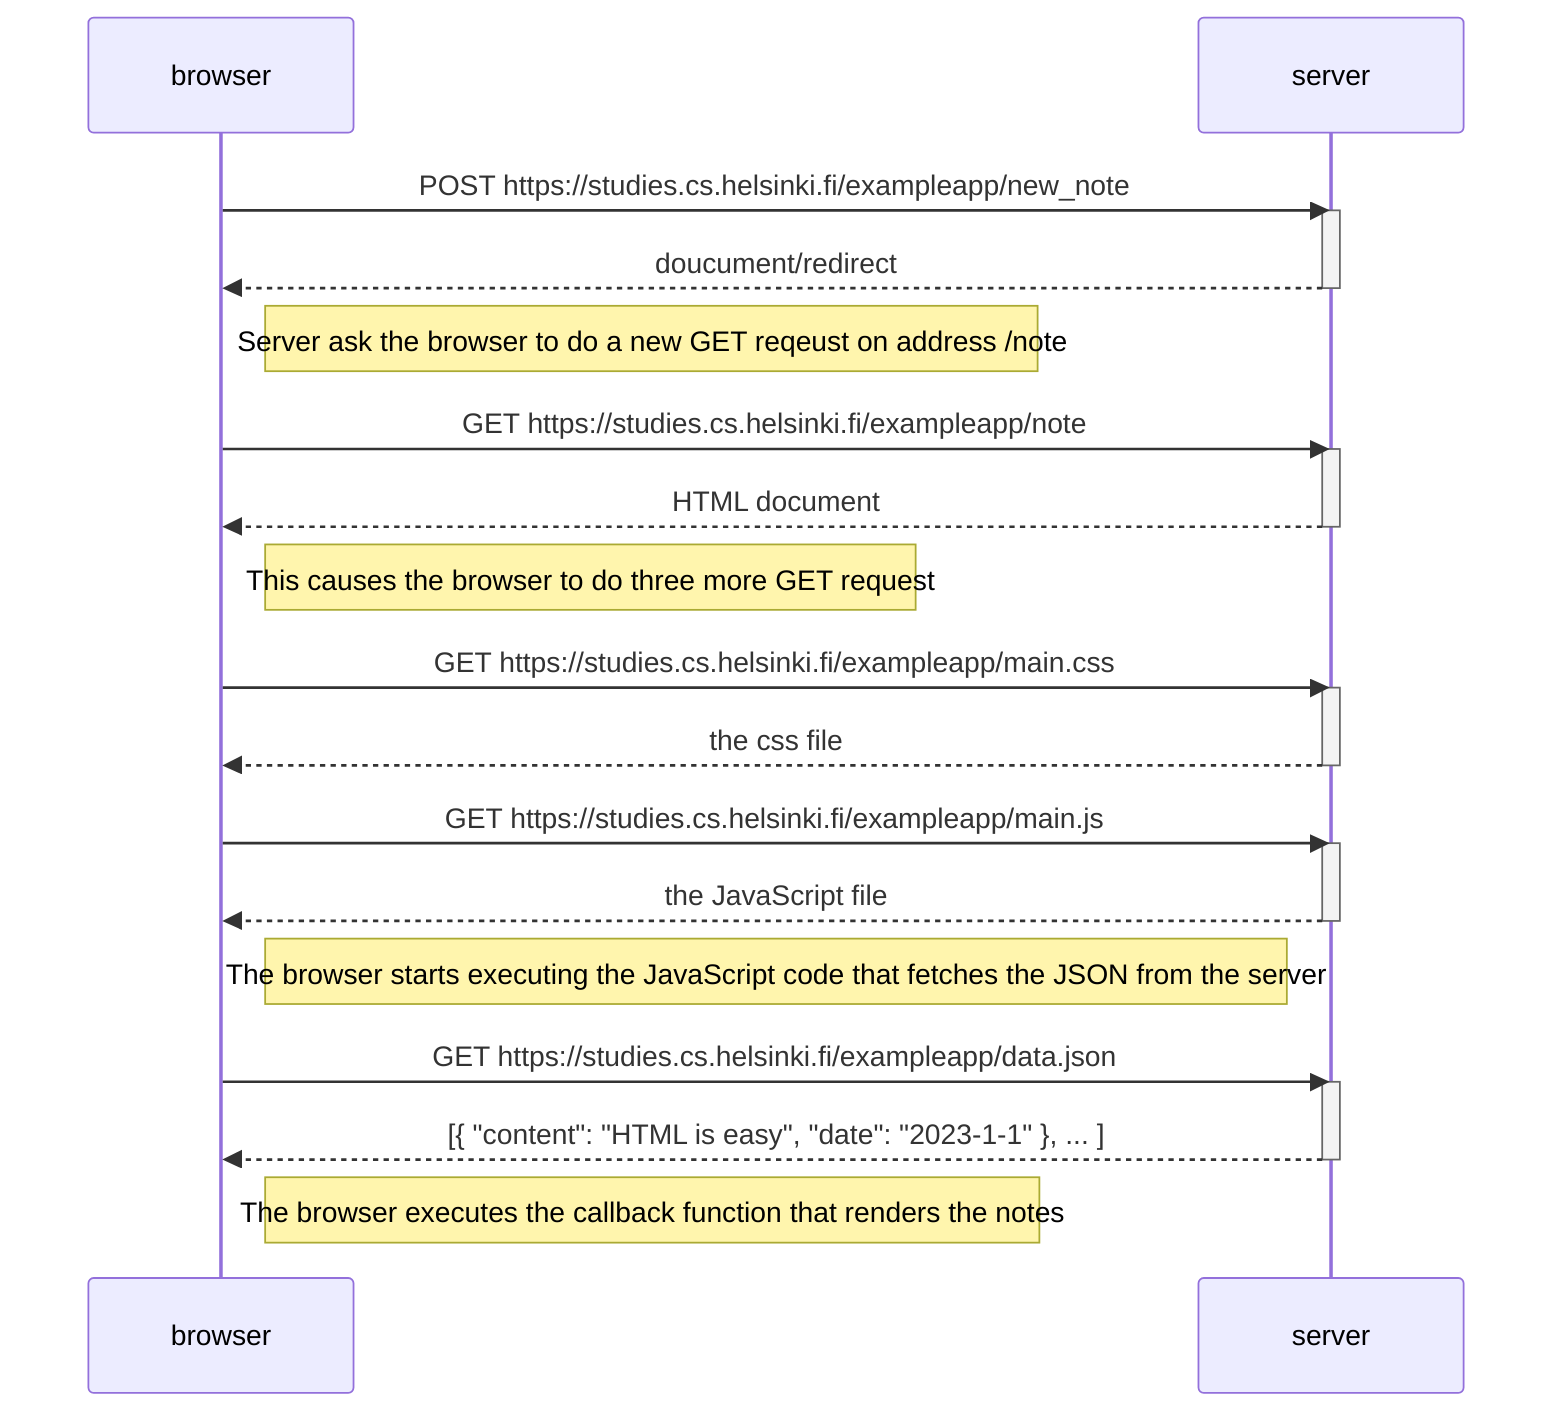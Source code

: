 sequenceDiagram
participant browser
participant server

browser->>server: POST https://studies.cs.helsinki.fi/exampleapp/new_note
activate server
server-->>browser: doucument/redirect
deactivate server

note right of browser: Server ask the browser to do a new GET reqeust on address /note

browser->>server: GET https://studies.cs.helsinki.fi/exampleapp/note
activate server
server-->>browser: HTML document
deactivate server

note right of browser: This causes the browser to do three more GET request


browser->>server: GET https://studies.cs.helsinki.fi/exampleapp/main.css
activate server
server-->>browser: the css file
deactivate server

browser->>server: GET https://studies.cs.helsinki.fi/exampleapp/main.js
activate server
server-->>browser: the JavaScript file
deactivate server

Note left of server: The browser starts executing the JavaScript code that fetches the JSON from the server

browser->>server: GET https://studies.cs.helsinki.fi/exampleapp/data.json
activate server
server-->>browser: [{ "content": "HTML is easy", "date": "2023-1-1" }, ... ]
deactivate server

 Note right of browser: The browser executes the callback function that renders the notes